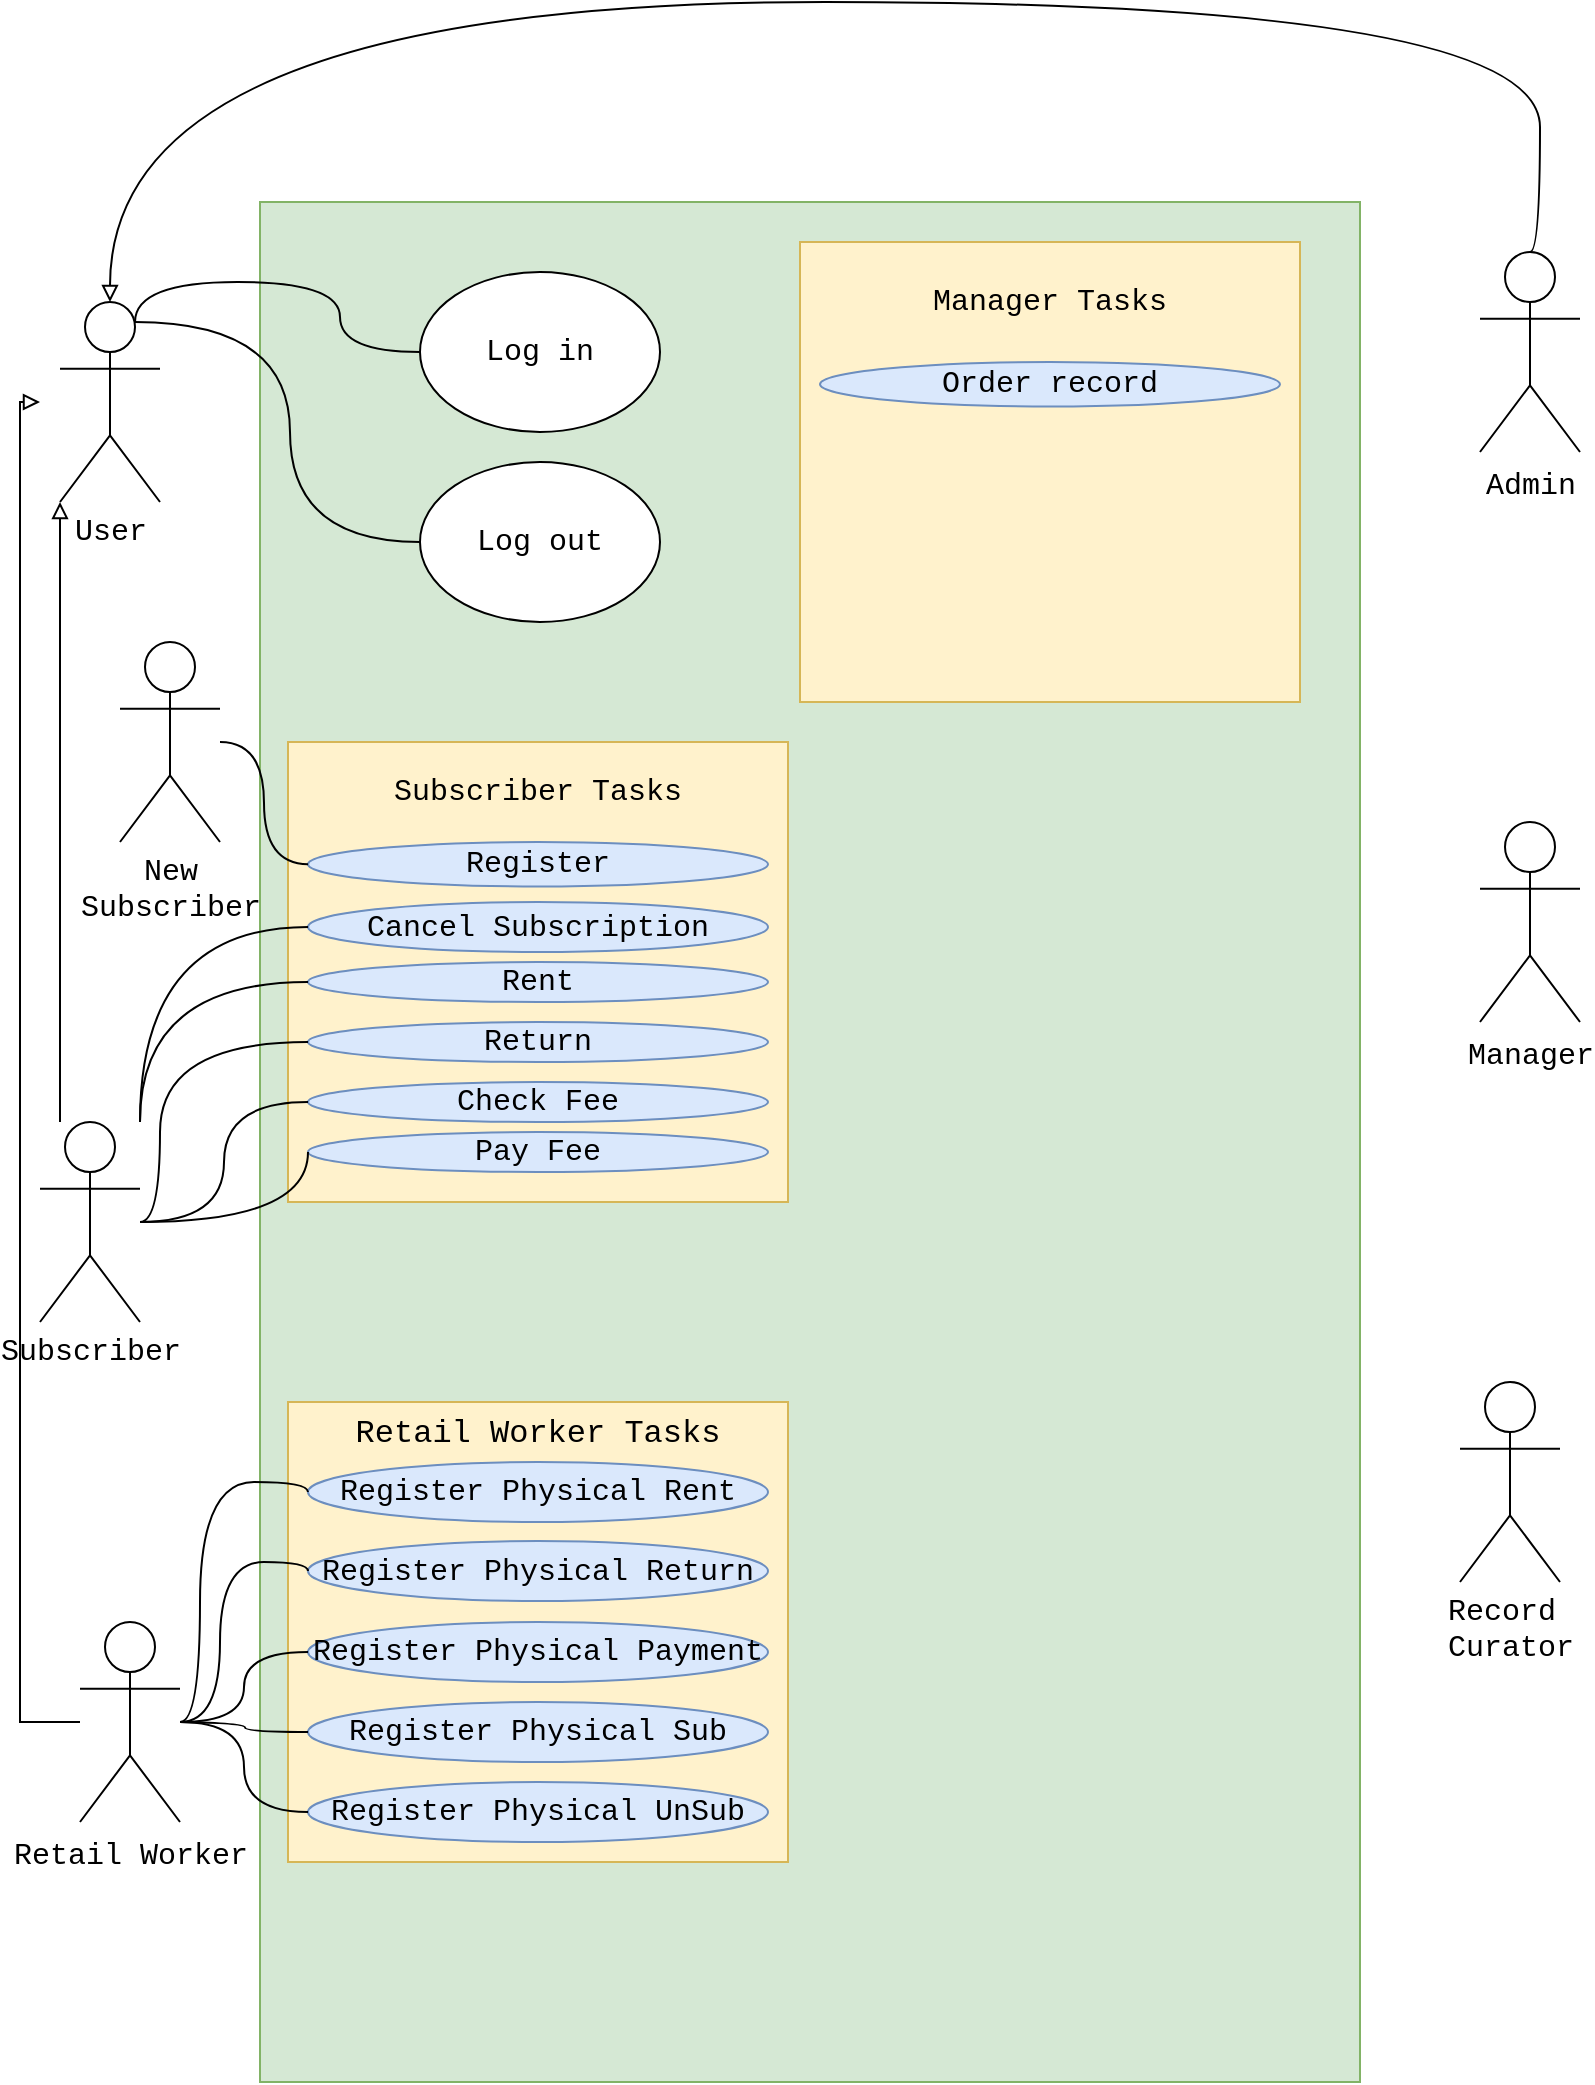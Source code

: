 <mxfile version="24.8.4">
  <diagram name="Page-1" id="uAnHzjbpZ2lJhK9UbQNe">
    <mxGraphModel dx="969" dy="498" grid="1" gridSize="10" guides="1" tooltips="1" connect="1" arrows="1" fold="1" page="1" pageScale="1" pageWidth="827" pageHeight="1169" math="0" shadow="0">
      <root>
        <mxCell id="0" />
        <mxCell id="1" parent="0" />
        <mxCell id="NfIRLBMHop-lKGPx7cqq-2" value="&lt;div&gt;&lt;font style=&quot;font-size: 15px;&quot; face=&quot;Courier New&quot;&gt;Subscriber&lt;/font&gt;&lt;/div&gt;" style="shape=umlActor;verticalLabelPosition=bottom;verticalAlign=top;html=1;outlineConnect=0;" vertex="1" parent="1">
          <mxGeometry x="20" y="600" width="50" height="100" as="geometry" />
        </mxCell>
        <mxCell id="NfIRLBMHop-lKGPx7cqq-4" value="&lt;font style=&quot;font-size: 15px;&quot; face=&quot;Courier New&quot;&gt;Retail Worker&lt;/font&gt;&lt;font style=&quot;font-size: 15px;&quot;&gt;&lt;br&gt;&lt;/font&gt;" style="shape=umlActor;verticalLabelPosition=bottom;verticalAlign=top;html=1;outlineConnect=0;" vertex="1" parent="1">
          <mxGeometry x="40" y="850" width="50" height="100" as="geometry" />
        </mxCell>
        <mxCell id="NfIRLBMHop-lKGPx7cqq-5" value="&lt;div style=&quot;font-size: 15px;&quot;&gt;&lt;font style=&quot;font-size: 15px;&quot; face=&quot;Courier New&quot;&gt;Manager&lt;/font&gt;&lt;/div&gt;" style="shape=umlActor;verticalLabelPosition=bottom;verticalAlign=top;html=1;outlineConnect=0;" vertex="1" parent="1">
          <mxGeometry x="740" y="450" width="50" height="100" as="geometry" />
        </mxCell>
        <mxCell id="NfIRLBMHop-lKGPx7cqq-6" value="&lt;div&gt;&lt;font style=&quot;font-size: 15px;&quot; face=&quot;Courier New&quot;&gt;Record&amp;nbsp;&lt;/font&gt;&lt;/div&gt;&lt;div&gt;&lt;font style=&quot;font-size: 15px;&quot; face=&quot;Courier New&quot;&gt;Curator&lt;/font&gt;&lt;/div&gt;" style="shape=umlActor;verticalLabelPosition=bottom;verticalAlign=top;html=1;outlineConnect=0;" vertex="1" parent="1">
          <mxGeometry x="730" y="730" width="50" height="100" as="geometry" />
        </mxCell>
        <mxCell id="NfIRLBMHop-lKGPx7cqq-7" value="" style="rounded=0;whiteSpace=wrap;html=1;fillColor=#d5e8d4;strokeColor=#82b366;" vertex="1" parent="1">
          <mxGeometry x="130" y="140" width="550" height="940" as="geometry" />
        </mxCell>
        <mxCell id="NfIRLBMHop-lKGPx7cqq-8" value="&lt;font style=&quot;font-size: 15px;&quot;&gt;Log in&lt;br&gt;&lt;/font&gt;" style="ellipse;whiteSpace=wrap;html=1;fontFamily=Courier New;" vertex="1" parent="1">
          <mxGeometry x="210" y="175" width="120" height="80" as="geometry" />
        </mxCell>
        <mxCell id="NfIRLBMHop-lKGPx7cqq-9" value="&lt;font style=&quot;font-size: 15px;&quot;&gt;Log out&lt;br&gt;&lt;/font&gt;" style="ellipse;whiteSpace=wrap;html=1;fontFamily=Courier New;" vertex="1" parent="1">
          <mxGeometry x="210" y="270" width="120" height="80" as="geometry" />
        </mxCell>
        <mxCell id="NfIRLBMHop-lKGPx7cqq-10" value="" style="rounded=0;whiteSpace=wrap;html=1;fillColor=#fff2cc;strokeColor=#d6b656;" vertex="1" parent="1">
          <mxGeometry x="144" y="410" width="250" height="230" as="geometry" />
        </mxCell>
        <mxCell id="NfIRLBMHop-lKGPx7cqq-11" value="&lt;font style=&quot;font-size: 15px;&quot;&gt;Register&lt;br&gt;&lt;/font&gt;" style="ellipse;whiteSpace=wrap;html=1;fontFamily=Courier New;fillColor=#dae8fc;strokeColor=#6c8ebf;" vertex="1" parent="1">
          <mxGeometry x="154" y="460" width="230" height="22.26" as="geometry" />
        </mxCell>
        <mxCell id="NfIRLBMHop-lKGPx7cqq-14" value="&lt;font style=&quot;font-size: 15px;&quot; face=&quot;Courier New&quot;&gt;Subscriber Tasks&lt;br&gt;&lt;/font&gt;" style="text;html=1;align=center;verticalAlign=middle;whiteSpace=wrap;rounded=0;" vertex="1" parent="1">
          <mxGeometry x="194" y="420" width="150" height="30" as="geometry" />
        </mxCell>
        <mxCell id="NfIRLBMHop-lKGPx7cqq-16" value="&lt;font style=&quot;font-size: 15px;&quot;&gt;Rent&lt;br&gt;&lt;/font&gt;" style="ellipse;whiteSpace=wrap;html=1;fontFamily=Courier New;fillColor=#dae8fc;strokeColor=#6c8ebf;" vertex="1" parent="1">
          <mxGeometry x="154" y="520" width="230" height="20" as="geometry" />
        </mxCell>
        <mxCell id="NfIRLBMHop-lKGPx7cqq-17" value="&lt;font style=&quot;font-size: 15px;&quot;&gt;Return&lt;br&gt;&lt;/font&gt;" style="ellipse;whiteSpace=wrap;html=1;fontFamily=Courier New;fillColor=#dae8fc;strokeColor=#6c8ebf;" vertex="1" parent="1">
          <mxGeometry x="154" y="550" width="230" height="20" as="geometry" />
        </mxCell>
        <mxCell id="NfIRLBMHop-lKGPx7cqq-18" value="&lt;div style=&quot;font-size: 15px;&quot;&gt;&lt;font style=&quot;font-size: 15px;&quot;&gt;Cancel Subscription&lt;/font&gt;&lt;/div&gt;" style="ellipse;whiteSpace=wrap;html=1;fontFamily=Courier New;fillColor=#dae8fc;strokeColor=#6c8ebf;" vertex="1" parent="1">
          <mxGeometry x="154" y="490" width="230" height="25" as="geometry" />
        </mxCell>
        <mxCell id="NfIRLBMHop-lKGPx7cqq-19" value="&lt;font style=&quot;font-size: 15px;&quot;&gt;Check Fee&lt;br&gt;&lt;/font&gt;" style="ellipse;whiteSpace=wrap;html=1;fontFamily=Courier New;fillColor=#dae8fc;strokeColor=#6c8ebf;" vertex="1" parent="1">
          <mxGeometry x="154" y="580" width="230" height="20" as="geometry" />
        </mxCell>
        <mxCell id="NfIRLBMHop-lKGPx7cqq-20" value="&lt;font style=&quot;font-size: 15px;&quot;&gt;Pay Fee&lt;br&gt;&lt;/font&gt;" style="ellipse;whiteSpace=wrap;html=1;fontFamily=Courier New;fillColor=#dae8fc;strokeColor=#6c8ebf;" vertex="1" parent="1">
          <mxGeometry x="154" y="605" width="230" height="20" as="geometry" />
        </mxCell>
        <mxCell id="NfIRLBMHop-lKGPx7cqq-21" value="&lt;div&gt;&lt;font style=&quot;font-size: 15px;&quot; face=&quot;Courier New&quot;&gt;New&lt;/font&gt;&lt;/div&gt;&lt;div&gt;&lt;font style=&quot;font-size: 15px;&quot; face=&quot;Courier New&quot;&gt;Subscriber&lt;/font&gt;&lt;/div&gt;" style="shape=umlActor;verticalLabelPosition=bottom;verticalAlign=top;html=1;outlineConnect=0;" vertex="1" parent="1">
          <mxGeometry x="60" y="360" width="50" height="100" as="geometry" />
        </mxCell>
        <mxCell id="NfIRLBMHop-lKGPx7cqq-24" value="" style="endArrow=none;html=1;rounded=0;entryX=0;entryY=0.5;entryDx=0;entryDy=0;edgeStyle=orthogonalEdgeStyle;curved=1;" edge="1" parent="1" source="NfIRLBMHop-lKGPx7cqq-2" target="NfIRLBMHop-lKGPx7cqq-16">
          <mxGeometry width="50" height="50" relative="1" as="geometry">
            <mxPoint x="150" y="400" as="sourcePoint" />
            <mxPoint x="200" y="350" as="targetPoint" />
            <Array as="points">
              <mxPoint x="70" y="530" />
            </Array>
          </mxGeometry>
        </mxCell>
        <mxCell id="NfIRLBMHop-lKGPx7cqq-25" value="" style="endArrow=none;html=1;rounded=0;entryX=0;entryY=0.5;entryDx=0;entryDy=0;edgeStyle=orthogonalEdgeStyle;curved=1;" edge="1" parent="1" source="NfIRLBMHop-lKGPx7cqq-2" target="NfIRLBMHop-lKGPx7cqq-18">
          <mxGeometry width="50" height="50" relative="1" as="geometry">
            <mxPoint x="80" y="371" as="sourcePoint" />
            <mxPoint x="160" y="321" as="targetPoint" />
            <Array as="points">
              <mxPoint x="70" y="503" />
            </Array>
          </mxGeometry>
        </mxCell>
        <mxCell id="NfIRLBMHop-lKGPx7cqq-27" value="" style="endArrow=none;html=1;rounded=0;entryX=0;entryY=0.5;entryDx=0;entryDy=0;edgeStyle=orthogonalEdgeStyle;curved=1;" edge="1" parent="1" source="NfIRLBMHop-lKGPx7cqq-2" target="NfIRLBMHop-lKGPx7cqq-17">
          <mxGeometry width="50" height="50" relative="1" as="geometry">
            <mxPoint x="69.48" y="380" as="sourcePoint" />
            <mxPoint x="149.48" y="390" as="targetPoint" />
            <Array as="points">
              <mxPoint x="80" y="650" />
              <mxPoint x="80" y="560" />
            </Array>
          </mxGeometry>
        </mxCell>
        <mxCell id="NfIRLBMHop-lKGPx7cqq-28" value="" style="endArrow=none;html=1;rounded=0;entryX=0;entryY=0.5;entryDx=0;entryDy=0;edgeStyle=orthogonalEdgeStyle;curved=1;" edge="1" parent="1" source="NfIRLBMHop-lKGPx7cqq-2" target="NfIRLBMHop-lKGPx7cqq-19">
          <mxGeometry width="50" height="50" relative="1" as="geometry">
            <mxPoint x="80" y="370" as="sourcePoint" />
            <mxPoint x="160" y="410" as="targetPoint" />
            <Array as="points">
              <mxPoint x="112" y="650" />
              <mxPoint x="112" y="590" />
            </Array>
          </mxGeometry>
        </mxCell>
        <mxCell id="NfIRLBMHop-lKGPx7cqq-30" value="" style="endArrow=none;html=1;rounded=0;entryX=0;entryY=0.5;entryDx=0;entryDy=0;edgeStyle=orthogonalEdgeStyle;curved=1;" edge="1" parent="1" source="NfIRLBMHop-lKGPx7cqq-21" target="NfIRLBMHop-lKGPx7cqq-11">
          <mxGeometry width="50" height="50" relative="1" as="geometry">
            <mxPoint x="70" y="218.24" as="sourcePoint" />
            <mxPoint x="150" y="201.24" as="targetPoint" />
            <Array as="points">
              <mxPoint x="132" y="410" />
              <mxPoint x="132" y="471" />
            </Array>
          </mxGeometry>
        </mxCell>
        <mxCell id="NfIRLBMHop-lKGPx7cqq-36" value="" style="rounded=0;whiteSpace=wrap;html=1;fillColor=#fff2cc;strokeColor=#d6b656;" vertex="1" parent="1">
          <mxGeometry x="144" y="740" width="250" height="230" as="geometry" />
        </mxCell>
        <mxCell id="NfIRLBMHop-lKGPx7cqq-37" value="&lt;font style=&quot;font-size: 16px;&quot; face=&quot;Courier New&quot;&gt;Retail Worker Tasks&lt;/font&gt;&lt;font style=&quot;font-size: 16px;&quot;&gt;&lt;br&gt;&lt;/font&gt;" style="text;html=1;align=center;verticalAlign=middle;whiteSpace=wrap;rounded=0;" vertex="1" parent="1">
          <mxGeometry x="164" y="740" width="210" height="30" as="geometry" />
        </mxCell>
        <mxCell id="NfIRLBMHop-lKGPx7cqq-38" value="&lt;font style=&quot;font-size: 15px;&quot;&gt;Register Physical Rent&lt;br&gt;&lt;/font&gt;" style="ellipse;whiteSpace=wrap;html=1;fontFamily=Courier New;fillColor=#dae8fc;strokeColor=#6c8ebf;" vertex="1" parent="1">
          <mxGeometry x="154" y="770" width="230" height="30" as="geometry" />
        </mxCell>
        <mxCell id="NfIRLBMHop-lKGPx7cqq-39" value="&lt;font style=&quot;font-size: 15px;&quot;&gt;Register Physical Return&lt;br&gt;&lt;/font&gt;" style="ellipse;whiteSpace=wrap;html=1;fontFamily=Courier New;fillColor=#dae8fc;strokeColor=#6c8ebf;" vertex="1" parent="1">
          <mxGeometry x="154" y="809.5" width="230" height="30" as="geometry" />
        </mxCell>
        <mxCell id="NfIRLBMHop-lKGPx7cqq-40" value="&lt;font style=&quot;font-size: 15px;&quot;&gt;Register Physical Payment&lt;br&gt;&lt;/font&gt;" style="ellipse;whiteSpace=wrap;html=1;fontFamily=Courier New;fillColor=#dae8fc;strokeColor=#6c8ebf;" vertex="1" parent="1">
          <mxGeometry x="154" y="850" width="230" height="30" as="geometry" />
        </mxCell>
        <mxCell id="NfIRLBMHop-lKGPx7cqq-41" value="&lt;font style=&quot;font-size: 15px;&quot;&gt;Register Physical Sub&lt;br&gt;&lt;/font&gt;" style="ellipse;whiteSpace=wrap;html=1;fontFamily=Courier New;fillColor=#dae8fc;strokeColor=#6c8ebf;" vertex="1" parent="1">
          <mxGeometry x="154" y="890" width="230" height="30" as="geometry" />
        </mxCell>
        <mxCell id="NfIRLBMHop-lKGPx7cqq-42" value="&lt;font style=&quot;font-size: 15px;&quot;&gt;Register Physical UnSub&lt;br&gt;&lt;/font&gt;" style="ellipse;whiteSpace=wrap;html=1;fontFamily=Courier New;fillColor=#dae8fc;strokeColor=#6c8ebf;" vertex="1" parent="1">
          <mxGeometry x="154" y="930" width="230" height="30" as="geometry" />
        </mxCell>
        <mxCell id="NfIRLBMHop-lKGPx7cqq-43" value="&lt;div&gt;&lt;font style=&quot;font-size: 15px;&quot; face=&quot;Courier New&quot;&gt;User&lt;/font&gt;&lt;/div&gt;" style="shape=umlActor;verticalLabelPosition=bottom;verticalAlign=top;html=1;outlineConnect=0;" vertex="1" parent="1">
          <mxGeometry x="30" y="190" width="50" height="100" as="geometry" />
        </mxCell>
        <mxCell id="NfIRLBMHop-lKGPx7cqq-44" value="" style="endArrow=none;html=1;rounded=0;entryX=0;entryY=0.5;entryDx=0;entryDy=0;edgeStyle=orthogonalEdgeStyle;curved=1;" edge="1" parent="1" source="NfIRLBMHop-lKGPx7cqq-2" target="NfIRLBMHop-lKGPx7cqq-20">
          <mxGeometry width="50" height="50" relative="1" as="geometry">
            <mxPoint x="300" y="500" as="sourcePoint" />
            <mxPoint x="350" y="450" as="targetPoint" />
            <Array as="points">
              <mxPoint x="154" y="650" />
            </Array>
          </mxGeometry>
        </mxCell>
        <mxCell id="NfIRLBMHop-lKGPx7cqq-48" value="" style="endArrow=block;html=1;rounded=0;endFill=0;" edge="1" parent="1" source="NfIRLBMHop-lKGPx7cqq-4">
          <mxGeometry width="50" height="50" relative="1" as="geometry">
            <mxPoint x="30" y="610" as="sourcePoint" />
            <mxPoint x="20" y="240" as="targetPoint" />
            <Array as="points">
              <mxPoint x="10" y="900" />
              <mxPoint x="10" y="860" />
              <mxPoint x="10" y="610" />
              <mxPoint x="10" y="420" />
              <mxPoint x="10" y="240" />
            </Array>
          </mxGeometry>
        </mxCell>
        <mxCell id="NfIRLBMHop-lKGPx7cqq-49" value="" style="endArrow=none;html=1;rounded=0;entryX=0;entryY=0.5;entryDx=0;entryDy=0;edgeStyle=orthogonalEdgeStyle;curved=1;" edge="1" parent="1" source="NfIRLBMHop-lKGPx7cqq-4" target="NfIRLBMHop-lKGPx7cqq-38">
          <mxGeometry width="50" height="50" relative="1" as="geometry">
            <mxPoint x="220" y="840" as="sourcePoint" />
            <mxPoint x="270" y="790" as="targetPoint" />
            <Array as="points">
              <mxPoint x="100" y="900" />
              <mxPoint x="100" y="780" />
              <mxPoint x="154" y="780" />
            </Array>
          </mxGeometry>
        </mxCell>
        <mxCell id="NfIRLBMHop-lKGPx7cqq-50" value="" style="endArrow=none;html=1;rounded=0;entryX=0;entryY=0.5;entryDx=0;entryDy=0;edgeStyle=orthogonalEdgeStyle;curved=1;" edge="1" parent="1" source="NfIRLBMHop-lKGPx7cqq-4" target="NfIRLBMHop-lKGPx7cqq-39">
          <mxGeometry width="50" height="50" relative="1" as="geometry">
            <mxPoint x="220" y="840" as="sourcePoint" />
            <mxPoint x="270" y="790" as="targetPoint" />
            <Array as="points">
              <mxPoint x="110" y="900" />
              <mxPoint x="110" y="820" />
              <mxPoint x="154" y="820" />
            </Array>
          </mxGeometry>
        </mxCell>
        <mxCell id="NfIRLBMHop-lKGPx7cqq-51" value="" style="endArrow=none;html=1;rounded=0;entryX=0;entryY=0.5;entryDx=0;entryDy=0;edgeStyle=orthogonalEdgeStyle;curved=1;" edge="1" parent="1" source="NfIRLBMHop-lKGPx7cqq-4" target="NfIRLBMHop-lKGPx7cqq-40">
          <mxGeometry width="50" height="50" relative="1" as="geometry">
            <mxPoint x="220" y="840" as="sourcePoint" />
            <mxPoint x="270" y="790" as="targetPoint" />
          </mxGeometry>
        </mxCell>
        <mxCell id="NfIRLBMHop-lKGPx7cqq-52" value="" style="endArrow=none;html=1;rounded=0;entryX=0;entryY=0.5;entryDx=0;entryDy=0;edgeStyle=orthogonalEdgeStyle;curved=1;" edge="1" parent="1" target="NfIRLBMHop-lKGPx7cqq-41">
          <mxGeometry width="50" height="50" relative="1" as="geometry">
            <mxPoint x="90" y="900" as="sourcePoint" />
            <mxPoint x="270" y="790" as="targetPoint" />
          </mxGeometry>
        </mxCell>
        <mxCell id="NfIRLBMHop-lKGPx7cqq-53" value="" style="endArrow=none;html=1;rounded=0;entryX=0;entryY=0.5;entryDx=0;entryDy=0;edgeStyle=orthogonalEdgeStyle;curved=1;" edge="1" parent="1" source="NfIRLBMHop-lKGPx7cqq-4" target="NfIRLBMHop-lKGPx7cqq-42">
          <mxGeometry width="50" height="50" relative="1" as="geometry">
            <mxPoint x="220" y="840" as="sourcePoint" />
            <mxPoint x="270" y="790" as="targetPoint" />
          </mxGeometry>
        </mxCell>
        <mxCell id="NfIRLBMHop-lKGPx7cqq-54" value="" style="rounded=0;whiteSpace=wrap;html=1;fillColor=#fff2cc;strokeColor=#d6b656;" vertex="1" parent="1">
          <mxGeometry x="400" y="160" width="250" height="230" as="geometry" />
        </mxCell>
        <mxCell id="NfIRLBMHop-lKGPx7cqq-55" value="&lt;font style=&quot;font-size: 15px;&quot; face=&quot;Courier New&quot;&gt;Manager Tasks&lt;br&gt;&lt;/font&gt;" style="text;html=1;align=center;verticalAlign=middle;whiteSpace=wrap;rounded=0;" vertex="1" parent="1">
          <mxGeometry x="450" y="175" width="150" height="30" as="geometry" />
        </mxCell>
        <mxCell id="NfIRLBMHop-lKGPx7cqq-56" value="&lt;font style=&quot;font-size: 15px;&quot;&gt;Order record&lt;br&gt;&lt;/font&gt;" style="ellipse;whiteSpace=wrap;html=1;fontFamily=Courier New;fillColor=#dae8fc;strokeColor=#6c8ebf;" vertex="1" parent="1">
          <mxGeometry x="410" y="220" width="230" height="22.26" as="geometry" />
        </mxCell>
        <mxCell id="NfIRLBMHop-lKGPx7cqq-57" value="" style="endArrow=none;html=1;rounded=0;entryX=0;entryY=0.5;entryDx=0;entryDy=0;exitX=0.75;exitY=0.1;exitDx=0;exitDy=0;exitPerimeter=0;edgeStyle=orthogonalEdgeStyle;curved=1;" edge="1" parent="1" source="NfIRLBMHop-lKGPx7cqq-43" target="NfIRLBMHop-lKGPx7cqq-8">
          <mxGeometry width="50" height="50" relative="1" as="geometry">
            <mxPoint x="600" y="320" as="sourcePoint" />
            <mxPoint x="650" y="270" as="targetPoint" />
            <Array as="points">
              <mxPoint x="68" y="180" />
              <mxPoint x="170" y="180" />
              <mxPoint x="170" y="215" />
            </Array>
          </mxGeometry>
        </mxCell>
        <mxCell id="NfIRLBMHop-lKGPx7cqq-58" value="" style="endArrow=none;html=1;rounded=0;entryX=0;entryY=0.5;entryDx=0;entryDy=0;exitX=0.75;exitY=0.1;exitDx=0;exitDy=0;exitPerimeter=0;edgeStyle=orthogonalEdgeStyle;curved=1;" edge="1" parent="1" source="NfIRLBMHop-lKGPx7cqq-43" target="NfIRLBMHop-lKGPx7cqq-9">
          <mxGeometry width="50" height="50" relative="1" as="geometry">
            <mxPoint x="600" y="460" as="sourcePoint" />
            <mxPoint x="650" y="410" as="targetPoint" />
          </mxGeometry>
        </mxCell>
        <mxCell id="NfIRLBMHop-lKGPx7cqq-60" value="" style="endArrow=block;html=1;rounded=0;exitX=0.5;exitY=0;exitDx=0;exitDy=0;exitPerimeter=0;entryX=0.5;entryY=0;entryDx=0;entryDy=0;entryPerimeter=0;endFill=0;edgeStyle=orthogonalEdgeStyle;curved=1;" edge="1" parent="1" source="NfIRLBMHop-lKGPx7cqq-62" target="NfIRLBMHop-lKGPx7cqq-43">
          <mxGeometry width="50" height="50" relative="1" as="geometry">
            <mxPoint x="600" y="330" as="sourcePoint" />
            <mxPoint x="650" y="280" as="targetPoint" />
            <Array as="points">
              <mxPoint x="770" y="165" />
              <mxPoint x="770" y="40" />
              <mxPoint x="55" y="40" />
            </Array>
          </mxGeometry>
        </mxCell>
        <mxCell id="NfIRLBMHop-lKGPx7cqq-61" value="" style="endArrow=block;html=1;rounded=0;edgeStyle=orthogonalEdgeStyle;curved=1;endFill=0;" edge="1" parent="1" source="NfIRLBMHop-lKGPx7cqq-2" target="NfIRLBMHop-lKGPx7cqq-43">
          <mxGeometry width="50" height="50" relative="1" as="geometry">
            <mxPoint x="220" y="550" as="sourcePoint" />
            <mxPoint x="40" y="480" as="targetPoint" />
            <Array as="points">
              <mxPoint x="30" y="370" />
              <mxPoint x="30" y="370" />
            </Array>
          </mxGeometry>
        </mxCell>
        <mxCell id="NfIRLBMHop-lKGPx7cqq-62" value="&lt;div style=&quot;font-size: 15px;&quot;&gt;&lt;font style=&quot;font-size: 15px;&quot; face=&quot;Courier New&quot;&gt;Admin&lt;/font&gt;&lt;/div&gt;" style="shape=umlActor;verticalLabelPosition=bottom;verticalAlign=top;html=1;outlineConnect=0;" vertex="1" parent="1">
          <mxGeometry x="740" y="165" width="50" height="100" as="geometry" />
        </mxCell>
      </root>
    </mxGraphModel>
  </diagram>
</mxfile>
